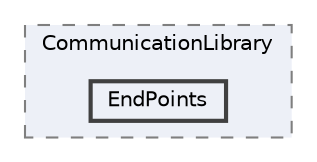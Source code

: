 digraph "C:/Users/m4ss/source/repos/mssevov18/ClientServerAPI/ClientServer-V2/CommunicationLibrary/EndPoints"
{
 // LATEX_PDF_SIZE
  bgcolor="transparent";
  edge [fontname=Helvetica,fontsize=10,labelfontname=Helvetica,labelfontsize=10];
  node [fontname=Helvetica,fontsize=10,shape=box,height=0.2,width=0.4];
  compound=true
  subgraph clusterdir_5c0219449369723cba3aceac1869d748 {
    graph [ bgcolor="#edf0f7", pencolor="grey50", label="CommunicationLibrary", fontname=Helvetica,fontsize=10 style="filled,dashed", URL="dir_5c0219449369723cba3aceac1869d748.html",tooltip=""]
  dir_a9817d8ee7ce9fee1513b87711af81ee [label="EndPoints", fillcolor="#edf0f7", color="grey25", style="filled,bold", URL="dir_a9817d8ee7ce9fee1513b87711af81ee.html",tooltip=""];
  }
}
